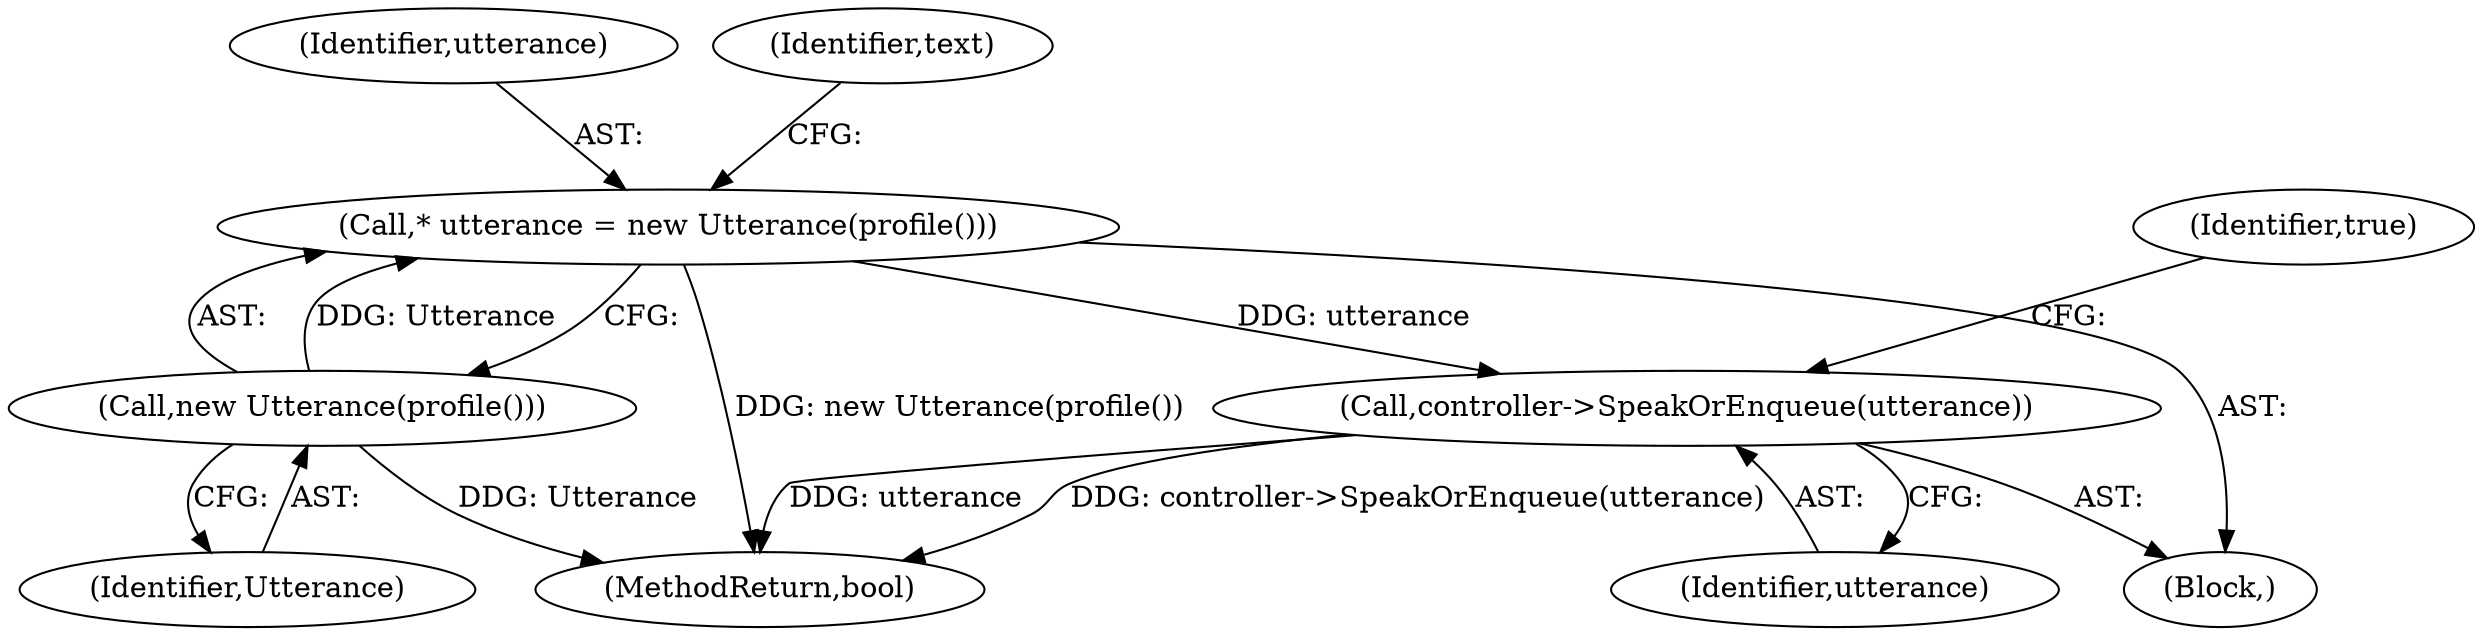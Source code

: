 digraph "0_Chrome_c63f2b7fe4fe2977f858a8e36d5f48db17eff2e7_11@pointer" {
"1000135" [label="(Call,* utterance = new Utterance(profile()))"];
"1000137" [label="(Call,new Utterance(profile()))"];
"1000169" [label="(Call,controller->SpeakOrEnqueue(utterance))"];
"1000136" [label="(Identifier,utterance)"];
"1000105" [label="(Block,)"];
"1000169" [label="(Call,controller->SpeakOrEnqueue(utterance))"];
"1000140" [label="(Identifier,text)"];
"1000137" [label="(Call,new Utterance(profile()))"];
"1000170" [label="(Identifier,utterance)"];
"1000173" [label="(MethodReturn,bool)"];
"1000135" [label="(Call,* utterance = new Utterance(profile()))"];
"1000172" [label="(Identifier,true)"];
"1000138" [label="(Identifier,Utterance)"];
"1000135" -> "1000105"  [label="AST: "];
"1000135" -> "1000137"  [label="CFG: "];
"1000136" -> "1000135"  [label="AST: "];
"1000137" -> "1000135"  [label="AST: "];
"1000140" -> "1000135"  [label="CFG: "];
"1000135" -> "1000173"  [label="DDG: new Utterance(profile())"];
"1000137" -> "1000135"  [label="DDG: Utterance"];
"1000135" -> "1000169"  [label="DDG: utterance"];
"1000137" -> "1000138"  [label="CFG: "];
"1000138" -> "1000137"  [label="AST: "];
"1000137" -> "1000173"  [label="DDG: Utterance"];
"1000169" -> "1000105"  [label="AST: "];
"1000169" -> "1000170"  [label="CFG: "];
"1000170" -> "1000169"  [label="AST: "];
"1000172" -> "1000169"  [label="CFG: "];
"1000169" -> "1000173"  [label="DDG: controller->SpeakOrEnqueue(utterance)"];
"1000169" -> "1000173"  [label="DDG: utterance"];
}
